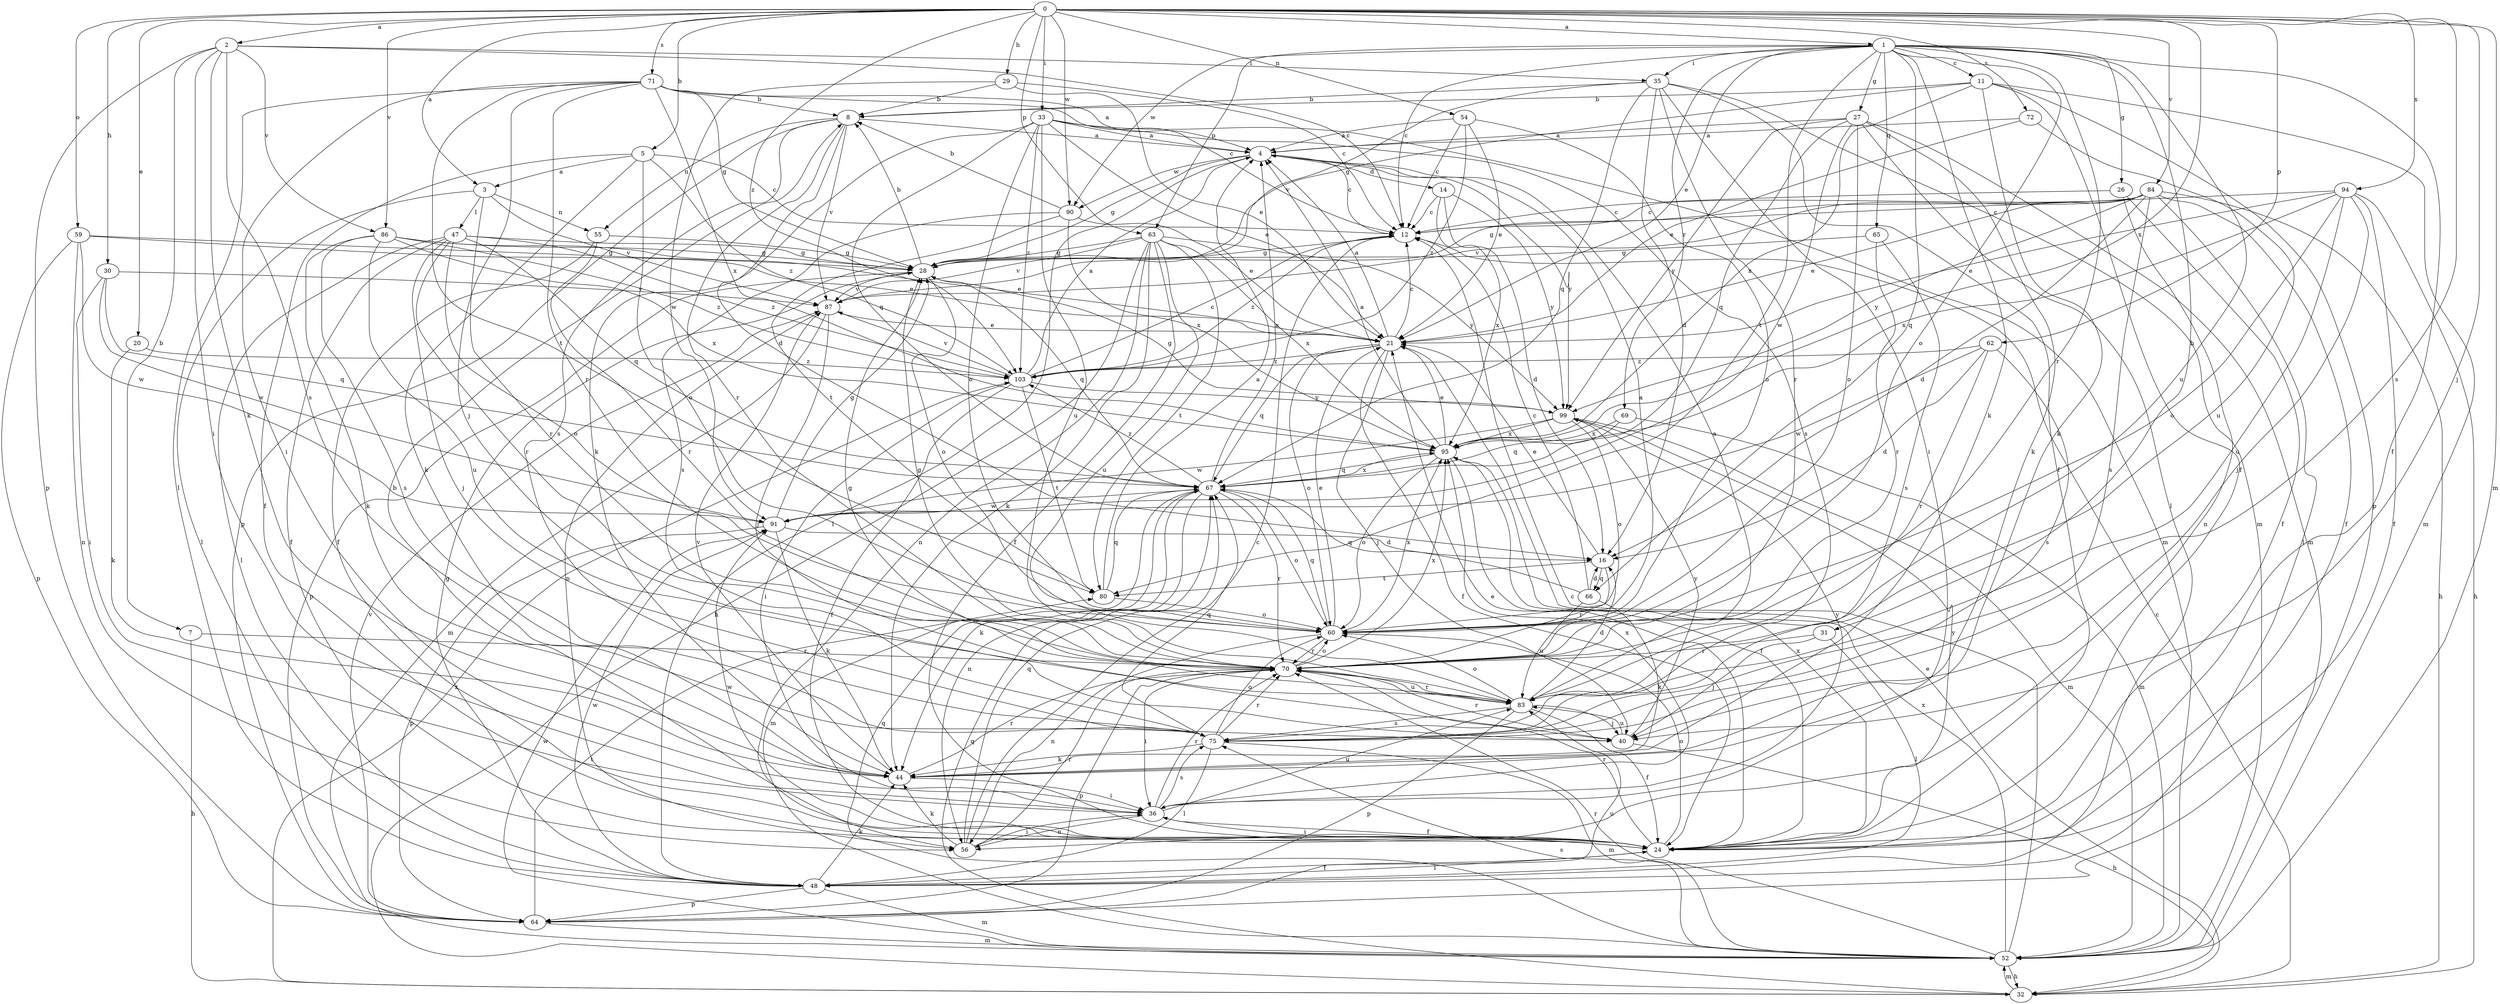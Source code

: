 strict digraph  {
0;
1;
2;
3;
4;
5;
7;
8;
11;
12;
14;
16;
20;
21;
24;
26;
27;
28;
29;
30;
31;
32;
33;
35;
36;
40;
44;
47;
48;
52;
54;
55;
56;
59;
60;
62;
63;
64;
65;
66;
67;
69;
70;
71;
72;
75;
80;
83;
84;
86;
87;
90;
91;
94;
95;
99;
103;
0 -> 1  [label=a];
0 -> 2  [label=a];
0 -> 3  [label=a];
0 -> 5  [label=b];
0 -> 20  [label=e];
0 -> 29  [label=h];
0 -> 30  [label=h];
0 -> 33  [label=i];
0 -> 40  [label=j];
0 -> 52  [label=m];
0 -> 54  [label=n];
0 -> 59  [label=o];
0 -> 62  [label=p];
0 -> 63  [label=p];
0 -> 71  [label=s];
0 -> 72  [label=s];
0 -> 75  [label=s];
0 -> 84  [label=v];
0 -> 86  [label=v];
0 -> 90  [label=w];
0 -> 94  [label=x];
0 -> 95  [label=x];
0 -> 103  [label=z];
1 -> 11  [label=c];
1 -> 12  [label=c];
1 -> 21  [label=e];
1 -> 24  [label=f];
1 -> 26  [label=g];
1 -> 27  [label=g];
1 -> 31  [label=h];
1 -> 35  [label=i];
1 -> 44  [label=k];
1 -> 60  [label=o];
1 -> 63  [label=p];
1 -> 65  [label=q];
1 -> 66  [label=q];
1 -> 69  [label=r];
1 -> 70  [label=r];
1 -> 80  [label=t];
1 -> 83  [label=u];
1 -> 90  [label=w];
2 -> 7  [label=b];
2 -> 12  [label=c];
2 -> 35  [label=i];
2 -> 36  [label=i];
2 -> 44  [label=k];
2 -> 64  [label=p];
2 -> 75  [label=s];
2 -> 86  [label=v];
3 -> 47  [label=l];
3 -> 48  [label=l];
3 -> 55  [label=n];
3 -> 70  [label=r];
3 -> 87  [label=v];
4 -> 12  [label=c];
4 -> 14  [label=d];
4 -> 28  [label=g];
4 -> 48  [label=l];
4 -> 90  [label=w];
4 -> 99  [label=y];
5 -> 3  [label=a];
5 -> 12  [label=c];
5 -> 24  [label=f];
5 -> 44  [label=k];
5 -> 60  [label=o];
5 -> 103  [label=z];
7 -> 32  [label=h];
7 -> 70  [label=r];
8 -> 4  [label=a];
8 -> 16  [label=d];
8 -> 55  [label=n];
8 -> 64  [label=p];
8 -> 70  [label=r];
8 -> 75  [label=s];
8 -> 87  [label=v];
11 -> 8  [label=b];
11 -> 24  [label=f];
11 -> 28  [label=g];
11 -> 44  [label=k];
11 -> 52  [label=m];
11 -> 64  [label=p];
11 -> 95  [label=x];
12 -> 28  [label=g];
12 -> 103  [label=z];
14 -> 12  [label=c];
14 -> 16  [label=d];
14 -> 95  [label=x];
14 -> 99  [label=y];
16 -> 21  [label=e];
16 -> 66  [label=q];
16 -> 70  [label=r];
16 -> 80  [label=t];
20 -> 44  [label=k];
20 -> 103  [label=z];
21 -> 4  [label=a];
21 -> 12  [label=c];
21 -> 24  [label=f];
21 -> 40  [label=j];
21 -> 60  [label=o];
21 -> 67  [label=q];
21 -> 103  [label=z];
24 -> 8  [label=b];
24 -> 21  [label=e];
24 -> 36  [label=i];
24 -> 48  [label=l];
24 -> 60  [label=o];
24 -> 70  [label=r];
24 -> 91  [label=w];
24 -> 95  [label=x];
24 -> 99  [label=y];
26 -> 12  [label=c];
26 -> 24  [label=f];
26 -> 56  [label=n];
27 -> 4  [label=a];
27 -> 44  [label=k];
27 -> 48  [label=l];
27 -> 52  [label=m];
27 -> 60  [label=o];
27 -> 67  [label=q];
27 -> 91  [label=w];
27 -> 99  [label=y];
28 -> 8  [label=b];
28 -> 60  [label=o];
28 -> 64  [label=p];
28 -> 67  [label=q];
28 -> 87  [label=v];
29 -> 8  [label=b];
29 -> 12  [label=c];
29 -> 21  [label=e];
29 -> 91  [label=w];
30 -> 36  [label=i];
30 -> 67  [label=q];
30 -> 87  [label=v];
30 -> 91  [label=w];
31 -> 40  [label=j];
31 -> 48  [label=l];
31 -> 70  [label=r];
32 -> 12  [label=c];
32 -> 21  [label=e];
32 -> 52  [label=m];
32 -> 67  [label=q];
32 -> 103  [label=z];
33 -> 4  [label=a];
33 -> 21  [label=e];
33 -> 44  [label=k];
33 -> 52  [label=m];
33 -> 60  [label=o];
33 -> 67  [label=q];
33 -> 75  [label=s];
33 -> 83  [label=u];
33 -> 103  [label=z];
35 -> 8  [label=b];
35 -> 16  [label=d];
35 -> 24  [label=f];
35 -> 36  [label=i];
35 -> 52  [label=m];
35 -> 67  [label=q];
35 -> 70  [label=r];
35 -> 87  [label=v];
36 -> 24  [label=f];
36 -> 56  [label=n];
36 -> 70  [label=r];
36 -> 75  [label=s];
36 -> 83  [label=u];
36 -> 95  [label=x];
36 -> 99  [label=y];
40 -> 32  [label=h];
40 -> 70  [label=r];
40 -> 83  [label=u];
40 -> 99  [label=y];
44 -> 36  [label=i];
44 -> 70  [label=r];
44 -> 87  [label=v];
47 -> 24  [label=f];
47 -> 28  [label=g];
47 -> 40  [label=j];
47 -> 48  [label=l];
47 -> 60  [label=o];
47 -> 67  [label=q];
47 -> 70  [label=r];
47 -> 103  [label=z];
48 -> 24  [label=f];
48 -> 28  [label=g];
48 -> 44  [label=k];
48 -> 52  [label=m];
48 -> 64  [label=p];
48 -> 91  [label=w];
52 -> 12  [label=c];
52 -> 32  [label=h];
52 -> 67  [label=q];
52 -> 70  [label=r];
52 -> 75  [label=s];
52 -> 91  [label=w];
52 -> 95  [label=x];
54 -> 4  [label=a];
54 -> 12  [label=c];
54 -> 21  [label=e];
54 -> 60  [label=o];
54 -> 103  [label=z];
55 -> 24  [label=f];
55 -> 28  [label=g];
55 -> 70  [label=r];
56 -> 12  [label=c];
56 -> 36  [label=i];
56 -> 44  [label=k];
56 -> 67  [label=q];
56 -> 70  [label=r];
59 -> 21  [label=e];
59 -> 28  [label=g];
59 -> 56  [label=n];
59 -> 64  [label=p];
59 -> 91  [label=w];
60 -> 4  [label=a];
60 -> 21  [label=e];
60 -> 56  [label=n];
60 -> 67  [label=q];
60 -> 70  [label=r];
60 -> 95  [label=x];
62 -> 16  [label=d];
62 -> 70  [label=r];
62 -> 75  [label=s];
62 -> 91  [label=w];
62 -> 103  [label=z];
63 -> 24  [label=f];
63 -> 28  [label=g];
63 -> 32  [label=h];
63 -> 44  [label=k];
63 -> 56  [label=n];
63 -> 80  [label=t];
63 -> 83  [label=u];
63 -> 87  [label=v];
63 -> 95  [label=x];
63 -> 99  [label=y];
64 -> 52  [label=m];
64 -> 80  [label=t];
64 -> 83  [label=u];
64 -> 87  [label=v];
65 -> 28  [label=g];
65 -> 70  [label=r];
65 -> 75  [label=s];
66 -> 12  [label=c];
66 -> 16  [label=d];
66 -> 44  [label=k];
66 -> 67  [label=q];
66 -> 83  [label=u];
67 -> 4  [label=a];
67 -> 44  [label=k];
67 -> 52  [label=m];
67 -> 56  [label=n];
67 -> 60  [label=o];
67 -> 70  [label=r];
67 -> 91  [label=w];
67 -> 95  [label=x];
67 -> 103  [label=z];
69 -> 52  [label=m];
69 -> 67  [label=q];
69 -> 95  [label=x];
70 -> 28  [label=g];
70 -> 36  [label=i];
70 -> 60  [label=o];
70 -> 64  [label=p];
70 -> 83  [label=u];
70 -> 95  [label=x];
71 -> 4  [label=a];
71 -> 8  [label=b];
71 -> 12  [label=c];
71 -> 28  [label=g];
71 -> 36  [label=i];
71 -> 40  [label=j];
71 -> 48  [label=l];
71 -> 70  [label=r];
71 -> 80  [label=t];
71 -> 95  [label=x];
72 -> 4  [label=a];
72 -> 21  [label=e];
72 -> 83  [label=u];
75 -> 44  [label=k];
75 -> 48  [label=l];
75 -> 52  [label=m];
75 -> 60  [label=o];
75 -> 67  [label=q];
75 -> 70  [label=r];
80 -> 4  [label=a];
80 -> 60  [label=o];
80 -> 67  [label=q];
83 -> 4  [label=a];
83 -> 16  [label=d];
83 -> 24  [label=f];
83 -> 28  [label=g];
83 -> 40  [label=j];
83 -> 60  [label=o];
83 -> 64  [label=p];
83 -> 70  [label=r];
83 -> 75  [label=s];
84 -> 12  [label=c];
84 -> 16  [label=d];
84 -> 21  [label=e];
84 -> 24  [label=f];
84 -> 28  [label=g];
84 -> 32  [label=h];
84 -> 48  [label=l];
84 -> 75  [label=s];
84 -> 87  [label=v];
84 -> 99  [label=y];
86 -> 21  [label=e];
86 -> 28  [label=g];
86 -> 44  [label=k];
86 -> 75  [label=s];
86 -> 83  [label=u];
86 -> 95  [label=x];
86 -> 103  [label=z];
87 -> 21  [label=e];
87 -> 40  [label=j];
87 -> 52  [label=m];
87 -> 56  [label=n];
90 -> 8  [label=b];
90 -> 21  [label=e];
90 -> 75  [label=s];
90 -> 80  [label=t];
90 -> 95  [label=x];
91 -> 16  [label=d];
91 -> 28  [label=g];
91 -> 44  [label=k];
91 -> 64  [label=p];
94 -> 12  [label=c];
94 -> 21  [label=e];
94 -> 24  [label=f];
94 -> 32  [label=h];
94 -> 40  [label=j];
94 -> 60  [label=o];
94 -> 83  [label=u];
94 -> 95  [label=x];
95 -> 4  [label=a];
95 -> 21  [label=e];
95 -> 24  [label=f];
95 -> 60  [label=o];
95 -> 67  [label=q];
99 -> 28  [label=g];
99 -> 52  [label=m];
99 -> 60  [label=o];
99 -> 91  [label=w];
99 -> 95  [label=x];
103 -> 4  [label=a];
103 -> 12  [label=c];
103 -> 24  [label=f];
103 -> 36  [label=i];
103 -> 80  [label=t];
103 -> 87  [label=v];
103 -> 99  [label=y];
}
